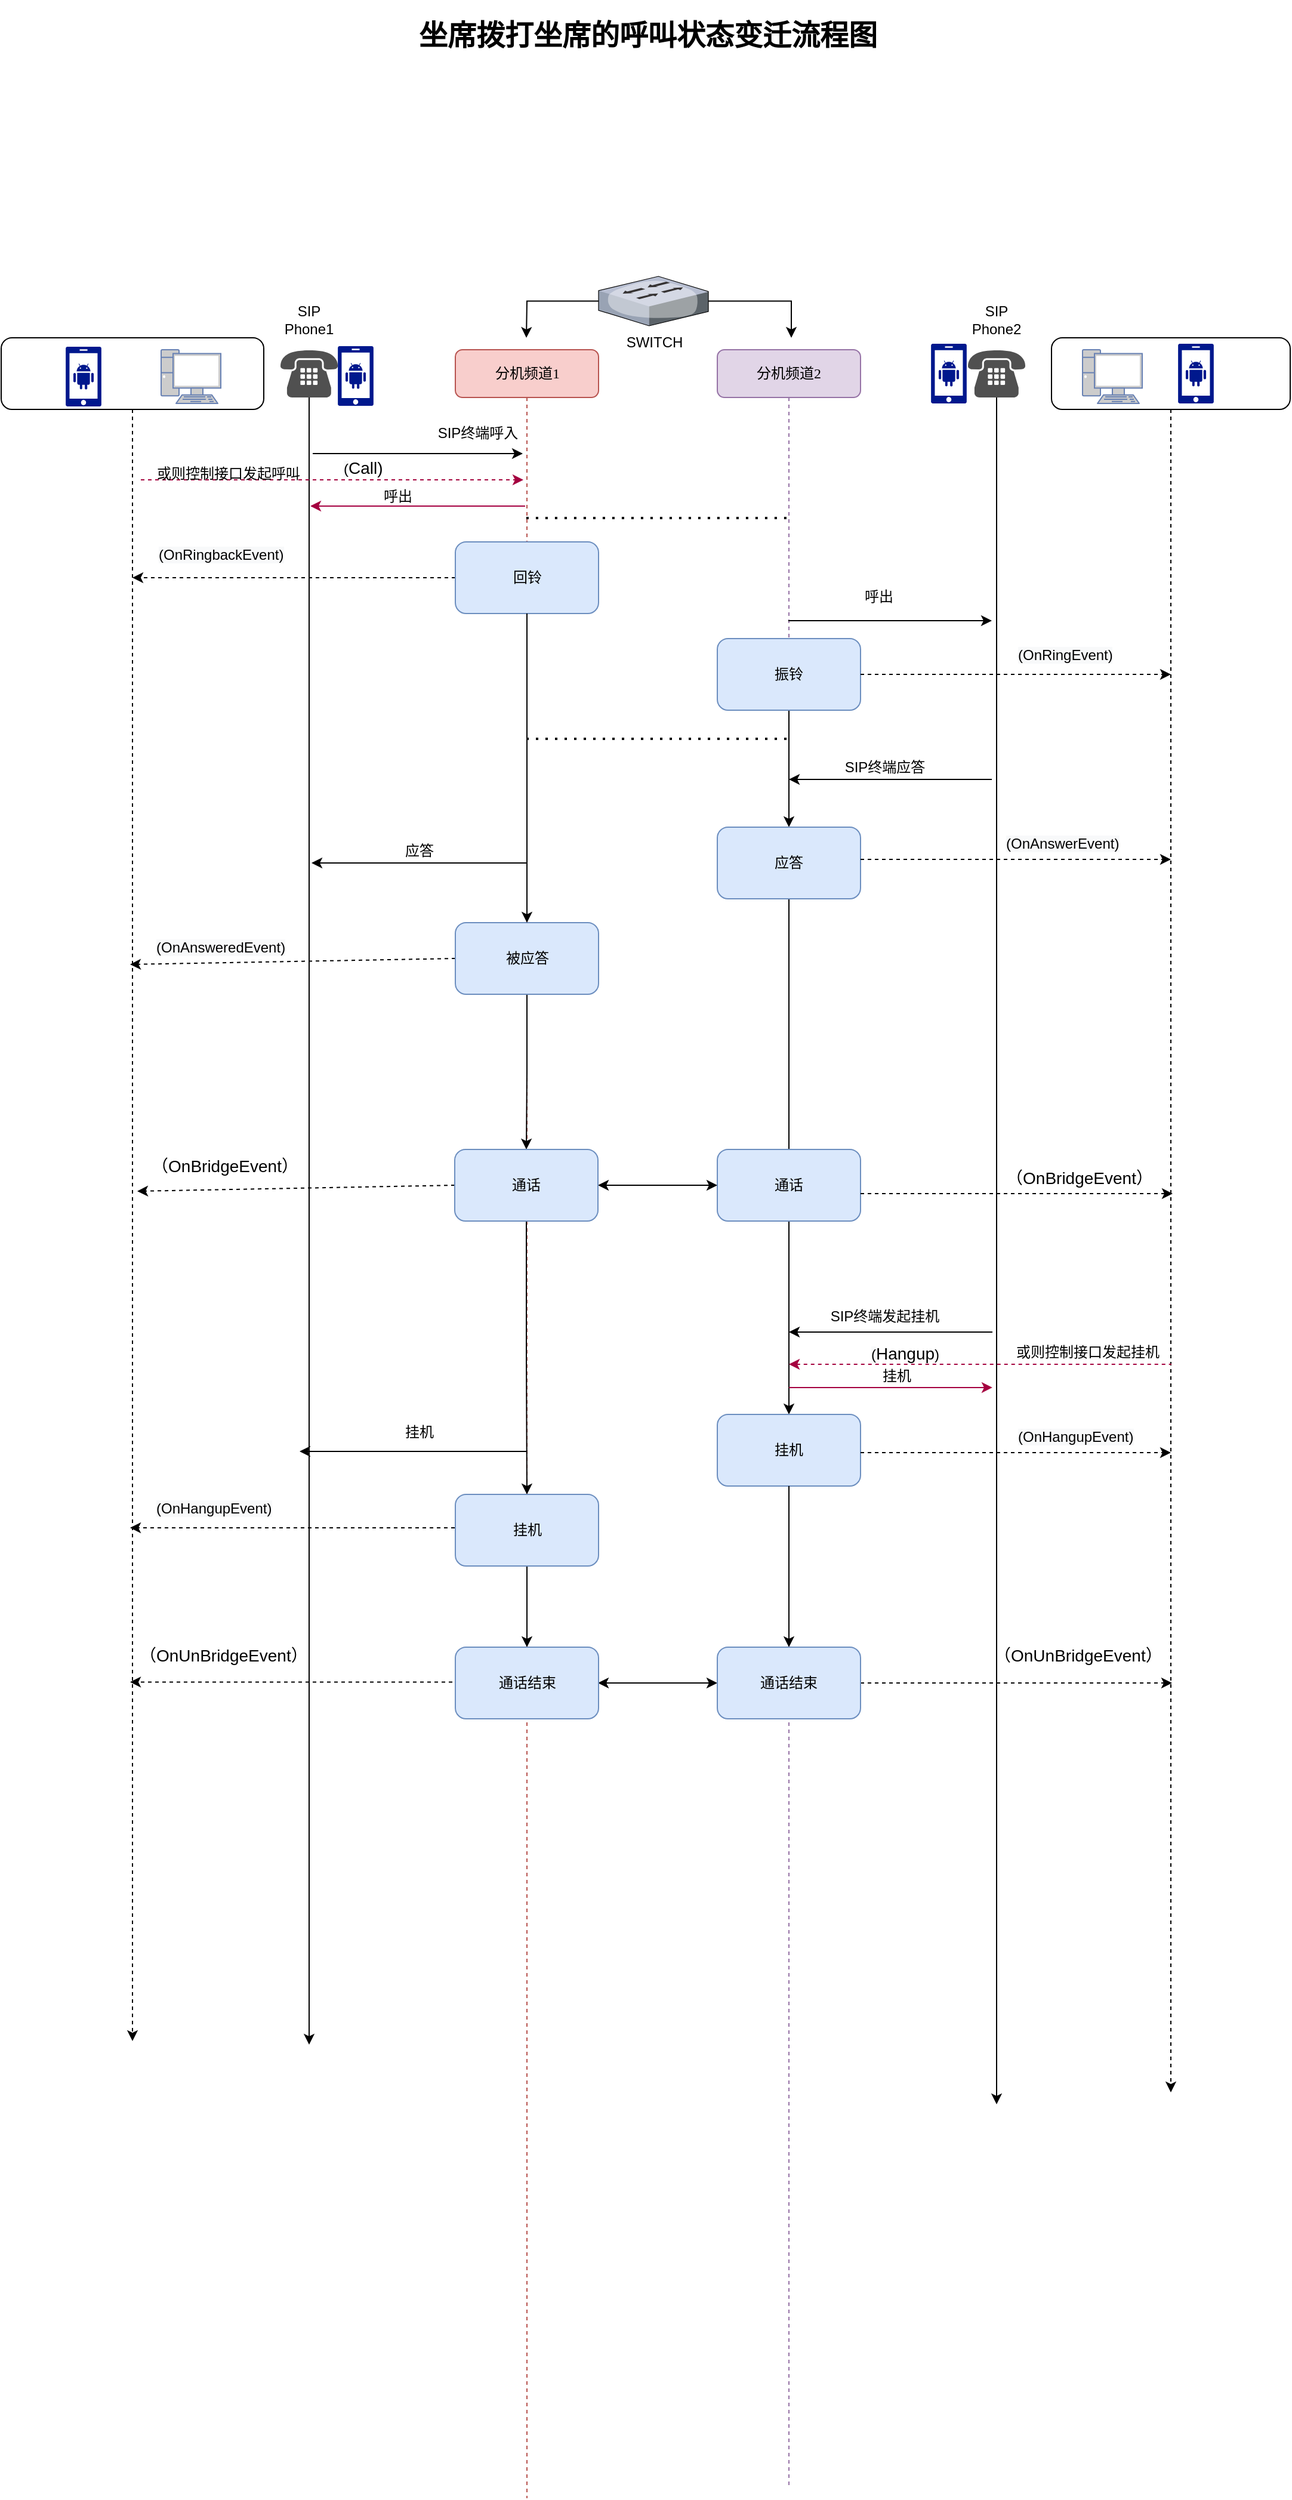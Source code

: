 <mxfile version="16.2.1" type="github">
  <diagram id="9-FvxQDjEBou1wWmNp5G" name="第 1 页">
    <mxGraphModel dx="3793" dy="1809" grid="1" gridSize="10" guides="1" tooltips="1" connect="1" arrows="1" fold="1" page="1" pageScale="1" pageWidth="827" pageHeight="1169" math="0" shadow="0">
      <root>
        <mxCell id="0" />
        <mxCell id="1" parent="0" />
        <mxCell id="OYy-x_k3-v6llGjaAuk5-139" value="分机频道2" style="shape=umlLifeline;perimeter=lifelinePerimeter;whiteSpace=wrap;html=1;container=1;collapsible=0;recursiveResize=0;outlineConnect=0;rounded=1;shadow=0;comic=0;labelBackgroundColor=none;strokeWidth=1;fontFamily=Verdana;fontSize=12;align=center;fillColor=#e1d5e7;strokeColor=#9673a6;" vertex="1" parent="1">
          <mxGeometry x="70" y="303" width="120" height="1790" as="geometry" />
        </mxCell>
        <mxCell id="OYy-x_k3-v6llGjaAuk5-140" style="edgeStyle=orthogonalEdgeStyle;rounded=0;orthogonalLoop=1;jettySize=auto;html=1;" edge="1" parent="OYy-x_k3-v6llGjaAuk5-139" source="OYy-x_k3-v6llGjaAuk5-141" target="OYy-x_k3-v6llGjaAuk5-143">
          <mxGeometry relative="1" as="geometry" />
        </mxCell>
        <mxCell id="OYy-x_k3-v6llGjaAuk5-141" value="&lt;p class=&quot;MsoNormal&quot;&gt;&lt;span style=&quot;font-size: 9.0pt&quot;&gt;振铃&lt;/span&gt;&lt;/p&gt;" style="rounded=1;whiteSpace=wrap;html=1;fillColor=#dae8fc;strokeColor=#6c8ebf;" vertex="1" parent="OYy-x_k3-v6llGjaAuk5-139">
          <mxGeometry y="242" width="120" height="60" as="geometry" />
        </mxCell>
        <mxCell id="OYy-x_k3-v6llGjaAuk5-142" style="edgeStyle=orthogonalEdgeStyle;rounded=0;orthogonalLoop=1;jettySize=auto;html=1;" edge="1" parent="OYy-x_k3-v6llGjaAuk5-139" source="OYy-x_k3-v6llGjaAuk5-143" target="OYy-x_k3-v6llGjaAuk5-144">
          <mxGeometry relative="1" as="geometry" />
        </mxCell>
        <mxCell id="OYy-x_k3-v6llGjaAuk5-143" value="&lt;p class=&quot;MsoNormal&quot;&gt;&lt;span style=&quot;font-size: 9.0pt&quot;&gt;应答&lt;/span&gt;&lt;/p&gt;" style="rounded=1;whiteSpace=wrap;html=1;fillColor=#dae8fc;strokeColor=#6c8ebf;" vertex="1" parent="OYy-x_k3-v6llGjaAuk5-139">
          <mxGeometry y="400" width="120" height="60" as="geometry" />
        </mxCell>
        <mxCell id="OYy-x_k3-v6llGjaAuk5-144" value="&lt;p class=&quot;MsoNormal&quot;&gt;&lt;span style=&quot;font-size: 9pt&quot;&gt;挂机&lt;/span&gt;&lt;/p&gt;" style="rounded=1;whiteSpace=wrap;html=1;fillColor=#dae8fc;strokeColor=#6c8ebf;" vertex="1" parent="OYy-x_k3-v6llGjaAuk5-139">
          <mxGeometry y="892" width="120" height="60" as="geometry" />
        </mxCell>
        <mxCell id="OYy-x_k3-v6llGjaAuk5-145" value="&lt;p class=&quot;MsoNormal&quot;&gt;通话&lt;/p&gt;" style="rounded=1;whiteSpace=wrap;html=1;fillColor=#dae8fc;strokeColor=#6c8ebf;" vertex="1" parent="OYy-x_k3-v6llGjaAuk5-139">
          <mxGeometry y="670" width="120" height="60" as="geometry" />
        </mxCell>
        <mxCell id="OYy-x_k3-v6llGjaAuk5-146" value="" style="endArrow=classic;html=1;rounded=0;" edge="1" parent="1">
          <mxGeometry width="50" height="50" relative="1" as="geometry">
            <mxPoint x="-269" y="390" as="sourcePoint" />
            <mxPoint x="-93" y="390" as="targetPoint" />
          </mxGeometry>
        </mxCell>
        <mxCell id="OYy-x_k3-v6llGjaAuk5-147" style="edgeStyle=orthogonalEdgeStyle;rounded=0;orthogonalLoop=1;jettySize=auto;html=1;" edge="1" parent="1" source="OYy-x_k3-v6llGjaAuk5-201">
          <mxGeometry relative="1" as="geometry">
            <mxPoint x="304" y="1773" as="targetPoint" />
          </mxGeometry>
        </mxCell>
        <mxCell id="OYy-x_k3-v6llGjaAuk5-148" value="" style="endArrow=classic;html=1;rounded=0;" edge="1" parent="1">
          <mxGeometry width="50" height="50" relative="1" as="geometry">
            <mxPoint x="129.447" y="530" as="sourcePoint" />
            <mxPoint x="300" y="530" as="targetPoint" />
          </mxGeometry>
        </mxCell>
        <mxCell id="OYy-x_k3-v6llGjaAuk5-149" value="呼出" style="text;html=1;align=center;verticalAlign=middle;resizable=0;points=[];autosize=1;strokeColor=none;fillColor=none;" vertex="1" parent="1">
          <mxGeometry x="185" y="500" width="40" height="20" as="geometry" />
        </mxCell>
        <mxCell id="OYy-x_k3-v6llGjaAuk5-150" value="" style="endArrow=none;dashed=1;html=1;dashPattern=1 3;strokeWidth=2;rounded=0;" edge="1" parent="1">
          <mxGeometry width="50" height="50" relative="1" as="geometry">
            <mxPoint x="-90.053" y="444" as="sourcePoint" />
            <mxPoint x="129.5" y="444" as="targetPoint" />
            <Array as="points">
              <mxPoint x="-80" y="444" />
            </Array>
          </mxGeometry>
        </mxCell>
        <mxCell id="OYy-x_k3-v6llGjaAuk5-151" style="edgeStyle=orthogonalEdgeStyle;rounded=0;orthogonalLoop=1;jettySize=auto;html=1;" edge="1" parent="1" source="OYy-x_k3-v6llGjaAuk5-204">
          <mxGeometry relative="1" as="geometry">
            <mxPoint x="-272" y="1723" as="targetPoint" />
          </mxGeometry>
        </mxCell>
        <mxCell id="OYy-x_k3-v6llGjaAuk5-152" value="SIP Phone1" style="text;html=1;strokeColor=none;fillColor=none;align=center;verticalAlign=middle;whiteSpace=wrap;rounded=0;" vertex="1" parent="1">
          <mxGeometry x="-302" y="263" width="60" height="30" as="geometry" />
        </mxCell>
        <mxCell id="OYy-x_k3-v6llGjaAuk5-153" value="SIP Phone2" style="text;html=1;strokeColor=none;fillColor=none;align=center;verticalAlign=middle;whiteSpace=wrap;rounded=0;" vertex="1" parent="1">
          <mxGeometry x="274" y="263" width="60" height="30" as="geometry" />
        </mxCell>
        <mxCell id="OYy-x_k3-v6llGjaAuk5-154" style="edgeStyle=orthogonalEdgeStyle;rounded=0;orthogonalLoop=1;jettySize=auto;html=1;dashed=1;" edge="1" parent="1" source="OYy-x_k3-v6llGjaAuk5-222">
          <mxGeometry relative="1" as="geometry">
            <mxPoint x="-420.0" y="494" as="targetPoint" />
          </mxGeometry>
        </mxCell>
        <mxCell id="OYy-x_k3-v6llGjaAuk5-155" value="&lt;span style=&quot;color: rgb(0, 0, 0); font-family: helvetica; font-size: 9pt; font-style: normal; font-weight: 400; letter-spacing: normal; text-align: center; text-indent: 0px; text-transform: none; word-spacing: 0px; background-color: rgb(248, 249, 250);&quot;&gt;(O&lt;/span&gt;&lt;span style=&quot;color: rgb(0, 0, 0); font-family: helvetica; font-size: 9pt; font-style: normal; font-weight: 400; letter-spacing: normal; text-align: center; text-indent: 0px; text-transform: none; word-spacing: 0px; background-color: rgb(248, 249, 250);&quot;&gt;nRingbackEvent)&lt;/span&gt;" style="text;whiteSpace=wrap;html=1;" vertex="1" parent="1">
          <mxGeometry x="-400" y="461" width="130" height="30" as="geometry" />
        </mxCell>
        <mxCell id="OYy-x_k3-v6llGjaAuk5-156" style="edgeStyle=orthogonalEdgeStyle;rounded=0;orthogonalLoop=1;jettySize=auto;html=1;dashed=1;" edge="1" parent="1" source="OYy-x_k3-v6llGjaAuk5-141">
          <mxGeometry relative="1" as="geometry">
            <mxPoint x="450" y="575" as="targetPoint" />
          </mxGeometry>
        </mxCell>
        <mxCell id="OYy-x_k3-v6llGjaAuk5-157" value="&lt;span style=&quot;color: rgb(0 , 0 , 0) ; font-family: &amp;#34;helvetica&amp;#34; ; font-size: 9pt ; font-style: normal ; font-weight: 400 ; letter-spacing: normal ; text-align: center ; text-indent: 0px ; text-transform: none ; word-spacing: 0px ; background-color: rgb(248 , 249 , 250)&quot;&gt;(O&lt;/span&gt;&lt;span style=&quot;color: rgb(0 , 0 , 0) ; font-family: &amp;#34;helvetica&amp;#34; ; font-size: 9pt ; font-style: normal ; font-weight: 400 ; letter-spacing: normal ; text-align: center ; text-indent: 0px ; text-transform: none ; word-spacing: 0px ; background-color: rgb(248 , 249 , 250)&quot;&gt;nRingEvent)&lt;/span&gt;" style="text;whiteSpace=wrap;html=1;" vertex="1" parent="1">
          <mxGeometry x="320" y="545" width="100" height="30" as="geometry" />
        </mxCell>
        <mxCell id="OYy-x_k3-v6llGjaAuk5-158" value="" style="endArrow=classic;html=1;rounded=0;" edge="1" parent="1" target="OYy-x_k3-v6llGjaAuk5-139">
          <mxGeometry width="50" height="50" relative="1" as="geometry">
            <mxPoint x="300" y="663" as="sourcePoint" />
            <mxPoint x="-10" y="583" as="targetPoint" />
          </mxGeometry>
        </mxCell>
        <mxCell id="OYy-x_k3-v6llGjaAuk5-159" value="SIP终端应答" style="text;html=1;align=center;verticalAlign=middle;resizable=0;points=[];autosize=1;strokeColor=none;fillColor=none;" vertex="1" parent="1">
          <mxGeometry x="170" y="643" width="80" height="20" as="geometry" />
        </mxCell>
        <mxCell id="OYy-x_k3-v6llGjaAuk5-160" value="" style="endArrow=classic;html=1;rounded=0;dashed=1;" edge="1" parent="1">
          <mxGeometry width="50" height="50" relative="1" as="geometry">
            <mxPoint x="190.0" y="730" as="sourcePoint" />
            <mxPoint x="450" y="730" as="targetPoint" />
          </mxGeometry>
        </mxCell>
        <mxCell id="OYy-x_k3-v6llGjaAuk5-161" value="&lt;span style=&quot;color: rgb(0, 0, 0); font-family: helvetica; font-size: 9pt; font-style: normal; font-weight: 400; letter-spacing: normal; text-align: center; text-indent: 0px; text-transform: none; word-spacing: 0px; background-color: rgb(248, 249, 250);&quot;&gt;(&lt;/span&gt;&lt;span style=&quot;color: rgb(0, 0, 0); font-family: helvetica; font-size: 9pt; font-style: normal; font-weight: 400; letter-spacing: normal; text-align: center; text-indent: 0px; text-transform: none; word-spacing: 0px; background-color: rgb(248, 249, 250);&quot;&gt;O&lt;/span&gt;&lt;span style=&quot;color: rgb(0, 0, 0); font-family: helvetica; font-size: 9pt; font-style: normal; font-weight: 400; letter-spacing: normal; text-align: center; text-indent: 0px; text-transform: none; word-spacing: 0px; background-color: rgb(248, 249, 250);&quot;&gt;nAnswerEvent&lt;/span&gt;&lt;span style=&quot;color: rgb(0, 0, 0); font-family: helvetica; font-size: 9pt; font-style: normal; font-weight: 400; letter-spacing: normal; text-align: center; text-indent: 0px; text-transform: none; word-spacing: 0px; background-color: rgb(248, 249, 250);&quot;&gt;)&lt;/span&gt;" style="text;whiteSpace=wrap;html=1;" vertex="1" parent="1">
          <mxGeometry x="310" y="703" width="120" height="30" as="geometry" />
        </mxCell>
        <mxCell id="OYy-x_k3-v6llGjaAuk5-162" value="" style="endArrow=classic;html=1;rounded=0;dashed=1;exitX=0;exitY=0.5;exitDx=0;exitDy=0;" edge="1" parent="1" source="OYy-x_k3-v6llGjaAuk5-224">
          <mxGeometry width="50" height="50" relative="1" as="geometry">
            <mxPoint x="-92" y="818" as="sourcePoint" />
            <mxPoint x="-422" y="818" as="targetPoint" />
          </mxGeometry>
        </mxCell>
        <mxCell id="OYy-x_k3-v6llGjaAuk5-163" value="&lt;span style=&quot;color: rgb(0 , 0 , 0) ; font-family: &amp;#34;helvetica&amp;#34; ; font-size: 9pt ; font-style: normal ; font-weight: 400 ; letter-spacing: normal ; text-align: center ; text-indent: 0px ; text-transform: none ; word-spacing: 0px ; background-color: rgb(248 , 249 , 250)&quot;&gt;(&lt;/span&gt;&lt;span style=&quot;color: rgb(0 , 0 , 0) ; font-family: &amp;#34;helvetica&amp;#34; ; font-size: 9pt ; font-style: normal ; font-weight: 400 ; letter-spacing: normal ; text-align: center ; text-indent: 0px ; text-transform: none ; word-spacing: 0px ; background-color: rgb(248 , 249 , 250)&quot;&gt;O&lt;/span&gt;&lt;span style=&quot;color: rgb(0 , 0 , 0) ; font-family: &amp;#34;helvetica&amp;#34; ; font-size: 9pt ; font-style: normal ; font-weight: 400 ; letter-spacing: normal ; text-align: center ; text-indent: 0px ; text-transform: none ; word-spacing: 0px ; background-color: rgb(248 , 249 , 250)&quot;&gt;nAnsweredEvent&lt;/span&gt;&lt;span style=&quot;color: rgb(0 , 0 , 0) ; font-family: &amp;#34;helvetica&amp;#34; ; font-size: 9pt ; font-style: normal ; font-weight: 400 ; letter-spacing: normal ; text-align: center ; text-indent: 0px ; text-transform: none ; word-spacing: 0px ; background-color: rgb(248 , 249 , 250)&quot;&gt;)&lt;/span&gt;" style="text;whiteSpace=wrap;html=1;" vertex="1" parent="1">
          <mxGeometry x="-402" y="790" width="170" height="30" as="geometry" />
        </mxCell>
        <mxCell id="OYy-x_k3-v6llGjaAuk5-164" value="" style="endArrow=none;dashed=1;html=1;dashPattern=1 3;strokeWidth=2;rounded=0;" edge="1" parent="1">
          <mxGeometry width="50" height="50" relative="1" as="geometry">
            <mxPoint x="-90.0" y="629" as="sourcePoint" />
            <mxPoint x="129.5" y="629" as="targetPoint" />
            <Array as="points">
              <mxPoint x="-80" y="629" />
            </Array>
          </mxGeometry>
        </mxCell>
        <mxCell id="OYy-x_k3-v6llGjaAuk5-165" value="&lt;h1&gt;坐席拨打坐席的呼叫状态变迁流程图&lt;/h1&gt;" style="text;html=1;strokeColor=none;fillColor=none;spacing=5;spacingTop=-20;whiteSpace=wrap;overflow=hidden;rounded=0;" vertex="1" parent="1">
          <mxGeometry x="-185" y="20" width="410" height="130" as="geometry" />
        </mxCell>
        <mxCell id="OYy-x_k3-v6llGjaAuk5-166" value="" style="group" vertex="1" connectable="0" parent="1">
          <mxGeometry x="-530" y="293" width="220" height="60" as="geometry" />
        </mxCell>
        <mxCell id="OYy-x_k3-v6llGjaAuk5-167" value="" style="rounded=1;whiteSpace=wrap;html=1;gradientColor=#ffffff;" vertex="1" parent="OYy-x_k3-v6llGjaAuk5-166">
          <mxGeometry width="220" height="60" as="geometry" />
        </mxCell>
        <mxCell id="OYy-x_k3-v6llGjaAuk5-168" value="" style="fontColor=#0066CC;verticalAlign=top;verticalLabelPosition=bottom;labelPosition=center;align=center;html=1;outlineConnect=0;fillColor=#CCCCCC;strokeColor=#6881B3;gradientColor=none;gradientDirection=north;strokeWidth=2;shape=mxgraph.networks.pc;" vertex="1" parent="OYy-x_k3-v6llGjaAuk5-166">
          <mxGeometry x="134" y="10" width="50" height="45" as="geometry" />
        </mxCell>
        <mxCell id="OYy-x_k3-v6llGjaAuk5-169" value="" style="sketch=0;aspect=fixed;pointerEvents=1;shadow=0;dashed=0;html=1;strokeColor=none;labelPosition=center;verticalLabelPosition=bottom;verticalAlign=top;align=center;fillColor=#00188D;shape=mxgraph.mscae.enterprise.android_phone" vertex="1" parent="OYy-x_k3-v6llGjaAuk5-166">
          <mxGeometry x="54" y="7.5" width="30" height="50" as="geometry" />
        </mxCell>
        <mxCell id="OYy-x_k3-v6llGjaAuk5-170" value="" style="group" vertex="1" connectable="0" parent="1">
          <mxGeometry x="350" y="293" width="200" height="60" as="geometry" />
        </mxCell>
        <mxCell id="OYy-x_k3-v6llGjaAuk5-171" value="" style="rounded=1;whiteSpace=wrap;html=1;gradientColor=#ffffff;" vertex="1" parent="OYy-x_k3-v6llGjaAuk5-170">
          <mxGeometry width="200" height="60" as="geometry" />
        </mxCell>
        <mxCell id="OYy-x_k3-v6llGjaAuk5-172" value="" style="fontColor=#0066CC;verticalAlign=top;verticalLabelPosition=bottom;labelPosition=center;align=center;html=1;outlineConnect=0;fillColor=#CCCCCC;strokeColor=#6881B3;gradientColor=none;gradientDirection=north;strokeWidth=2;shape=mxgraph.networks.pc;" vertex="1" parent="OYy-x_k3-v6llGjaAuk5-170">
          <mxGeometry x="26" y="10" width="50" height="45" as="geometry" />
        </mxCell>
        <mxCell id="OYy-x_k3-v6llGjaAuk5-173" value="" style="sketch=0;aspect=fixed;pointerEvents=1;shadow=0;dashed=0;html=1;strokeColor=none;labelPosition=center;verticalLabelPosition=bottom;verticalAlign=top;align=center;fillColor=#00188D;shape=mxgraph.mscae.enterprise.android_phone" vertex="1" parent="OYy-x_k3-v6llGjaAuk5-170">
          <mxGeometry x="106" y="5" width="30" height="50" as="geometry" />
        </mxCell>
        <mxCell id="OYy-x_k3-v6llGjaAuk5-174" style="edgeStyle=orthogonalEdgeStyle;rounded=0;orthogonalLoop=1;jettySize=auto;html=1;dashed=1;" edge="1" parent="1" source="OYy-x_k3-v6llGjaAuk5-167">
          <mxGeometry relative="1" as="geometry">
            <mxPoint x="-420.0" y="1720" as="targetPoint" />
          </mxGeometry>
        </mxCell>
        <mxCell id="OYy-x_k3-v6llGjaAuk5-175" style="edgeStyle=orthogonalEdgeStyle;rounded=0;orthogonalLoop=1;jettySize=auto;html=1;dashed=1;" edge="1" parent="1" source="OYy-x_k3-v6llGjaAuk5-171">
          <mxGeometry relative="1" as="geometry">
            <mxPoint x="450" y="1763" as="targetPoint" />
            <Array as="points">
              <mxPoint x="450" y="1363" />
            </Array>
          </mxGeometry>
        </mxCell>
        <mxCell id="OYy-x_k3-v6llGjaAuk5-176" value="" style="endArrow=classic;html=1;rounded=0;" edge="1" parent="1">
          <mxGeometry width="50" height="50" relative="1" as="geometry">
            <mxPoint x="300.5" y="1126" as="sourcePoint" />
            <mxPoint x="130.0" y="1126" as="targetPoint" />
          </mxGeometry>
        </mxCell>
        <mxCell id="OYy-x_k3-v6llGjaAuk5-177" value="SIP终端发起挂机" style="text;html=1;align=center;verticalAlign=middle;resizable=0;points=[];autosize=1;strokeColor=none;fillColor=none;" vertex="1" parent="1">
          <mxGeometry x="155" y="1103" width="110" height="20" as="geometry" />
        </mxCell>
        <mxCell id="OYy-x_k3-v6llGjaAuk5-178" value="" style="endArrow=classic;html=1;rounded=0;dashed=1;" edge="1" parent="1">
          <mxGeometry width="50" height="50" relative="1" as="geometry">
            <mxPoint x="190.0" y="1227" as="sourcePoint" />
            <mxPoint x="450" y="1227" as="targetPoint" />
          </mxGeometry>
        </mxCell>
        <mxCell id="OYy-x_k3-v6llGjaAuk5-179" value="&lt;span style=&quot;color: rgb(0, 0, 0); font-family: helvetica; font-size: 9pt; font-style: normal; font-weight: 400; letter-spacing: normal; text-align: center; text-indent: 0px; text-transform: none; word-spacing: 0px; background-color: rgb(248, 249, 250);&quot;&gt;(&lt;/span&gt;&lt;span style=&quot;color: rgb(0, 0, 0); font-family: helvetica; font-size: 9pt; font-style: normal; font-weight: 400; letter-spacing: normal; text-align: center; text-indent: 0px; text-transform: none; word-spacing: 0px; background-color: rgb(248, 249, 250);&quot;&gt;O&lt;/span&gt;&lt;span style=&quot;color: rgb(0, 0, 0); font-family: helvetica; font-size: 9pt; font-style: normal; font-weight: 400; letter-spacing: normal; text-align: center; text-indent: 0px; text-transform: none; word-spacing: 0px; background-color: rgb(248, 249, 250);&quot;&gt;nHangupEvent&lt;/span&gt;&lt;span style=&quot;color: rgb(0, 0, 0); font-family: helvetica; font-size: 9pt; font-style: normal; font-weight: 400; letter-spacing: normal; text-align: center; text-indent: 0px; text-transform: none; word-spacing: 0px; background-color: rgb(248, 249, 250);&quot;&gt;)&lt;/span&gt;" style="text;whiteSpace=wrap;html=1;" vertex="1" parent="1">
          <mxGeometry x="319.5" y="1200" width="120" height="30" as="geometry" />
        </mxCell>
        <mxCell id="OYy-x_k3-v6llGjaAuk5-180" value="" style="endArrow=classic;html=1;rounded=0;dashed=1;" edge="1" parent="1">
          <mxGeometry width="50" height="50" relative="1" as="geometry">
            <mxPoint x="-150.0" y="1290" as="sourcePoint" />
            <mxPoint x="-422" y="1290" as="targetPoint" />
          </mxGeometry>
        </mxCell>
        <mxCell id="OYy-x_k3-v6llGjaAuk5-181" value="&lt;span style=&quot;color: rgb(0, 0, 0); font-family: helvetica; font-size: 9pt; font-style: normal; font-weight: 400; letter-spacing: normal; text-align: center; text-indent: 0px; text-transform: none; word-spacing: 0px; background-color: rgb(248, 249, 250);&quot;&gt;(&lt;/span&gt;&lt;span style=&quot;color: rgb(0, 0, 0); font-family: helvetica; font-size: 9pt; font-style: normal; font-weight: 400; letter-spacing: normal; text-align: center; text-indent: 0px; text-transform: none; word-spacing: 0px; background-color: rgb(248, 249, 250);&quot;&gt;O&lt;/span&gt;&lt;span style=&quot;color: rgb(0, 0, 0); font-family: helvetica; font-size: 9pt; font-style: normal; font-weight: 400; letter-spacing: normal; text-align: center; text-indent: 0px; text-transform: none; word-spacing: 0px; background-color: rgb(248, 249, 250);&quot;&gt;nHangupEvent&lt;/span&gt;&lt;span style=&quot;color: rgb(0, 0, 0); font-family: helvetica; font-size: 9pt; font-style: normal; font-weight: 400; letter-spacing: normal; text-align: center; text-indent: 0px; text-transform: none; word-spacing: 0px; background-color: rgb(248, 249, 250);&quot;&gt;)&lt;/span&gt;" style="text;whiteSpace=wrap;html=1;" vertex="1" parent="1">
          <mxGeometry x="-402" y="1260" width="120" height="30" as="geometry" />
        </mxCell>
        <mxCell id="OYy-x_k3-v6llGjaAuk5-182" value="" style="endArrow=classic;html=1;rounded=0;dashed=1;" edge="1" parent="1">
          <mxGeometry width="50" height="50" relative="1" as="geometry">
            <mxPoint x="190.0" y="1010" as="sourcePoint" />
            <mxPoint x="451.5" y="1010" as="targetPoint" />
          </mxGeometry>
        </mxCell>
        <mxCell id="OYy-x_k3-v6llGjaAuk5-183" value="" style="endArrow=classic;html=1;rounded=0;dashed=1;exitX=0;exitY=0.5;exitDx=0;exitDy=0;" edge="1" parent="1" source="OYy-x_k3-v6llGjaAuk5-227">
          <mxGeometry width="50" height="50" relative="1" as="geometry">
            <mxPoint x="-86" y="1008" as="sourcePoint" />
            <mxPoint x="-416" y="1008" as="targetPoint" />
          </mxGeometry>
        </mxCell>
        <mxCell id="OYy-x_k3-v6llGjaAuk5-184" value="&lt;p class=&quot;MsoNormal&quot;&gt;&lt;span style=&quot;font-size: 10.5pt&quot;&gt;（On&lt;/span&gt;&lt;span style=&quot;font-size: 10.5pt&quot;&gt;BridgeEvent）&lt;/span&gt;&lt;/p&gt;" style="text;whiteSpace=wrap;html=1;" vertex="1" parent="1">
          <mxGeometry x="310" y="970" width="120" height="50" as="geometry" />
        </mxCell>
        <mxCell id="OYy-x_k3-v6llGjaAuk5-185" value="&lt;p class=&quot;MsoNormal&quot;&gt;&lt;span style=&quot;font-size: 10.5pt&quot;&gt;（On&lt;/span&gt;&lt;span style=&quot;font-size: 10.5pt&quot;&gt;BridgeEvent）&lt;/span&gt;&lt;/p&gt;" style="text;whiteSpace=wrap;html=1;" vertex="1" parent="1">
          <mxGeometry x="-406" y="960" width="120" height="50" as="geometry" />
        </mxCell>
        <mxCell id="OYy-x_k3-v6llGjaAuk5-186" style="edgeStyle=orthogonalEdgeStyle;rounded=0;orthogonalLoop=1;jettySize=auto;html=1;" edge="1" parent="1" source="OYy-x_k3-v6llGjaAuk5-188">
          <mxGeometry relative="1" as="geometry">
            <mxPoint x="-90.0" y="293.0" as="targetPoint" />
          </mxGeometry>
        </mxCell>
        <mxCell id="OYy-x_k3-v6llGjaAuk5-187" style="edgeStyle=orthogonalEdgeStyle;rounded=0;orthogonalLoop=1;jettySize=auto;html=1;" edge="1" parent="1">
          <mxGeometry relative="1" as="geometry">
            <mxPoint x="132" y="293.0" as="targetPoint" />
            <mxPoint x="54.5" y="262.3" as="sourcePoint" />
            <Array as="points">
              <mxPoint x="132" y="262" />
            </Array>
          </mxGeometry>
        </mxCell>
        <mxCell id="OYy-x_k3-v6llGjaAuk5-188" value="SWITCH" style="verticalLabelPosition=bottom;sketch=0;aspect=fixed;html=1;verticalAlign=top;strokeColor=none;align=center;outlineConnect=0;shape=mxgraph.citrix.switch;gradientColor=#ffffff;" vertex="1" parent="1">
          <mxGeometry x="-29.5" y="241.5" width="92" height="41.5" as="geometry" />
        </mxCell>
        <mxCell id="OYy-x_k3-v6llGjaAuk5-189" style="edgeStyle=orthogonalEdgeStyle;rounded=0;orthogonalLoop=1;jettySize=auto;html=1;entryX=0;entryY=0.5;entryDx=0;entryDy=0;startArrow=classic;startFill=1;" edge="1" parent="1" source="OYy-x_k3-v6llGjaAuk5-227" target="OYy-x_k3-v6llGjaAuk5-145">
          <mxGeometry relative="1" as="geometry" />
        </mxCell>
        <mxCell id="OYy-x_k3-v6llGjaAuk5-190" value="" style="endArrow=classic;html=1;rounded=0;" edge="1" parent="1">
          <mxGeometry width="50" height="50" relative="1" as="geometry">
            <mxPoint x="-90.0" y="733" as="sourcePoint" />
            <mxPoint x="-270.0" y="733" as="targetPoint" />
          </mxGeometry>
        </mxCell>
        <mxCell id="OYy-x_k3-v6llGjaAuk5-191" value="应答" style="text;html=1;align=center;verticalAlign=middle;resizable=0;points=[];autosize=1;strokeColor=none;fillColor=none;" vertex="1" parent="1">
          <mxGeometry x="-200" y="713" width="40" height="20" as="geometry" />
        </mxCell>
        <mxCell id="OYy-x_k3-v6llGjaAuk5-192" value="" style="endArrow=classic;html=1;rounded=0;" edge="1" parent="1">
          <mxGeometry width="50" height="50" relative="1" as="geometry">
            <mxPoint x="-90.0" y="1226" as="sourcePoint" />
            <mxPoint x="-280.0" y="1226" as="targetPoint" />
          </mxGeometry>
        </mxCell>
        <mxCell id="OYy-x_k3-v6llGjaAuk5-193" value="挂机" style="text;html=1;align=center;verticalAlign=middle;resizable=0;points=[];autosize=1;strokeColor=none;fillColor=none;" vertex="1" parent="1">
          <mxGeometry x="-200" y="1200" width="40" height="20" as="geometry" />
        </mxCell>
        <mxCell id="OYy-x_k3-v6llGjaAuk5-194" value="" style="endArrow=classic;html=1;rounded=0;dashed=1;" edge="1" parent="1">
          <mxGeometry width="50" height="50" relative="1" as="geometry">
            <mxPoint x="-92" y="1419.23" as="sourcePoint" />
            <mxPoint x="-422" y="1419.23" as="targetPoint" />
          </mxGeometry>
        </mxCell>
        <mxCell id="OYy-x_k3-v6llGjaAuk5-195" value="&lt;p class=&quot;MsoNormal&quot;&gt;&lt;span style=&quot;font-size: 10.5pt&quot;&gt;（&lt;/span&gt;&lt;span style=&quot;font-size: 10.5pt&quot;&gt;OnUnBridge&lt;/span&gt;&lt;span style=&quot;font-size: 10.5pt&quot;&gt;Event&lt;/span&gt;&lt;span style=&quot;font-size: 10.5pt&quot;&gt;）&lt;/span&gt;&lt;/p&gt;" style="text;whiteSpace=wrap;html=1;" vertex="1" parent="1">
          <mxGeometry x="-416" y="1370" width="120" height="40" as="geometry" />
        </mxCell>
        <mxCell id="OYy-x_k3-v6llGjaAuk5-196" value="" style="endArrow=classic;html=1;rounded=0;dashed=1;startArrow=none;" edge="1" parent="1" source="OYy-x_k3-v6llGjaAuk5-219">
          <mxGeometry width="50" height="50" relative="1" as="geometry">
            <mxPoint x="130" y="1413" as="sourcePoint" />
            <mxPoint x="451" y="1420" as="targetPoint" />
          </mxGeometry>
        </mxCell>
        <mxCell id="OYy-x_k3-v6llGjaAuk5-197" value="&lt;p class=&quot;MsoNormal&quot;&gt;&lt;span style=&quot;font-size: 10.5pt&quot;&gt;（&lt;/span&gt;&lt;span style=&quot;font-size: 10.5pt&quot;&gt;OnUnBridge&lt;/span&gt;&lt;span style=&quot;font-size: 10.5pt&quot;&gt;Event&lt;/span&gt;&lt;span style=&quot;font-size: 10.5pt&quot;&gt;）&lt;/span&gt;&lt;/p&gt;" style="text;whiteSpace=wrap;html=1;" vertex="1" parent="1">
          <mxGeometry x="300" y="1370" width="120" height="40" as="geometry" />
        </mxCell>
        <mxCell id="OYy-x_k3-v6llGjaAuk5-198" value="" style="endArrow=none;html=1;rounded=0;dashed=1;endFill=0;startArrow=classic;startFill=1;fillColor=#d80073;strokeColor=#A50040;" edge="1" parent="1">
          <mxGeometry width="50" height="50" relative="1" as="geometry">
            <mxPoint x="130.0" y="1153" as="sourcePoint" />
            <mxPoint x="450.5" y="1153" as="targetPoint" />
          </mxGeometry>
        </mxCell>
        <mxCell id="OYy-x_k3-v6llGjaAuk5-199" value="或则控制接口发起挂机" style="text;html=1;align=center;verticalAlign=middle;resizable=0;points=[];autosize=1;strokeColor=none;fillColor=none;" vertex="1" parent="1">
          <mxGeometry x="310" y="1133" width="140" height="20" as="geometry" />
        </mxCell>
        <mxCell id="OYy-x_k3-v6llGjaAuk5-200" value="" style="group" vertex="1" connectable="0" parent="1">
          <mxGeometry x="249" y="298" width="79" height="50" as="geometry" />
        </mxCell>
        <mxCell id="OYy-x_k3-v6llGjaAuk5-201" value="" style="sketch=0;pointerEvents=1;shadow=0;dashed=0;html=1;strokeColor=none;fillColor=#505050;labelPosition=center;verticalLabelPosition=bottom;verticalAlign=top;outlineConnect=0;align=center;shape=mxgraph.office.devices.phone_traditional;" vertex="1" parent="OYy-x_k3-v6llGjaAuk5-200">
          <mxGeometry x="31" y="5" width="48" height="40" as="geometry" />
        </mxCell>
        <mxCell id="OYy-x_k3-v6llGjaAuk5-202" value="" style="sketch=0;aspect=fixed;pointerEvents=1;shadow=0;dashed=0;html=1;strokeColor=none;labelPosition=center;verticalLabelPosition=bottom;verticalAlign=top;align=center;fillColor=#00188D;shape=mxgraph.mscae.enterprise.android_phone" vertex="1" parent="OYy-x_k3-v6llGjaAuk5-200">
          <mxGeometry width="30" height="50" as="geometry" />
        </mxCell>
        <mxCell id="OYy-x_k3-v6llGjaAuk5-203" value="" style="group" vertex="1" connectable="0" parent="1">
          <mxGeometry x="-296" y="300" width="78" height="50" as="geometry" />
        </mxCell>
        <mxCell id="OYy-x_k3-v6llGjaAuk5-204" value="" style="sketch=0;pointerEvents=1;shadow=0;dashed=0;html=1;strokeColor=none;fillColor=#505050;labelPosition=center;verticalLabelPosition=bottom;verticalAlign=top;outlineConnect=0;align=center;shape=mxgraph.office.devices.phone_traditional;" vertex="1" parent="OYy-x_k3-v6llGjaAuk5-203">
          <mxGeometry y="3" width="48" height="40" as="geometry" />
        </mxCell>
        <mxCell id="OYy-x_k3-v6llGjaAuk5-205" value="" style="sketch=0;aspect=fixed;pointerEvents=1;shadow=0;dashed=0;html=1;strokeColor=none;labelPosition=center;verticalLabelPosition=bottom;verticalAlign=top;align=center;fillColor=#00188D;shape=mxgraph.mscae.enterprise.android_phone" vertex="1" parent="OYy-x_k3-v6llGjaAuk5-203">
          <mxGeometry x="48" width="30" height="50" as="geometry" />
        </mxCell>
        <mxCell id="OYy-x_k3-v6llGjaAuk5-206" value="" style="endArrow=classic;html=1;rounded=0;dashed=1;fillColor=#d80073;strokeColor=#A50040;" edge="1" parent="1">
          <mxGeometry width="50" height="50" relative="1" as="geometry">
            <mxPoint x="-413" y="412" as="sourcePoint" />
            <mxPoint x="-92.5" y="412" as="targetPoint" />
          </mxGeometry>
        </mxCell>
        <mxCell id="OYy-x_k3-v6llGjaAuk5-207" value="或则控制接口发起呼叫" style="text;html=1;align=center;verticalAlign=middle;resizable=0;points=[];autosize=1;strokeColor=none;fillColor=none;" vertex="1" parent="1">
          <mxGeometry x="-410" y="397" width="140" height="20" as="geometry" />
        </mxCell>
        <mxCell id="OYy-x_k3-v6llGjaAuk5-208" value="呼出" style="text;html=1;align=center;verticalAlign=middle;resizable=0;points=[];autosize=1;strokeColor=none;fillColor=none;" vertex="1" parent="1">
          <mxGeometry x="-218" y="416" width="40" height="20" as="geometry" />
        </mxCell>
        <mxCell id="OYy-x_k3-v6llGjaAuk5-209" value="" style="endArrow=classic;html=1;rounded=0;fillColor=#d80073;strokeColor=#A50040;" edge="1" parent="1">
          <mxGeometry width="50" height="50" relative="1" as="geometry">
            <mxPoint x="-91" y="434" as="sourcePoint" />
            <mxPoint x="-271" y="434" as="targetPoint" />
          </mxGeometry>
        </mxCell>
        <mxCell id="OYy-x_k3-v6llGjaAuk5-210" value="" style="endArrow=none;html=1;rounded=0;endFill=0;startArrow=classic;startFill=1;fillColor=#d80073;strokeColor=#A50040;" edge="1" parent="1">
          <mxGeometry width="50" height="50" relative="1" as="geometry">
            <mxPoint x="300.5" y="1172.47" as="sourcePoint" />
            <mxPoint x="130.0" y="1172.47" as="targetPoint" />
          </mxGeometry>
        </mxCell>
        <mxCell id="OYy-x_k3-v6llGjaAuk5-211" value="挂机" style="text;html=1;align=center;verticalAlign=middle;resizable=0;points=[];autosize=1;strokeColor=none;fillColor=none;" vertex="1" parent="1">
          <mxGeometry x="200" y="1153" width="40" height="20" as="geometry" />
        </mxCell>
        <mxCell id="OYy-x_k3-v6llGjaAuk5-212" value="" style="group" vertex="1" connectable="0" parent="1">
          <mxGeometry x="-30" y="1390" width="100" height="58" as="geometry" />
        </mxCell>
        <mxCell id="OYy-x_k3-v6llGjaAuk5-213" style="edgeStyle=orthogonalEdgeStyle;rounded=0;orthogonalLoop=1;jettySize=auto;html=1;entryX=0;entryY=0.5;entryDx=0;entryDy=0;startArrow=classic;startFill=1;" edge="1" parent="OYy-x_k3-v6llGjaAuk5-212">
          <mxGeometry relative="1" as="geometry">
            <mxPoint y="30" as="sourcePoint" />
            <mxPoint x="100" y="30" as="targetPoint" />
          </mxGeometry>
        </mxCell>
        <mxCell id="OYy-x_k3-v6llGjaAuk5-214" value="" style="shape=image;html=1;verticalAlign=top;verticalLabelPosition=bottom;labelBackgroundColor=#ffffff;imageAspect=0;aspect=fixed;image=https://cdn3.iconfinder.com/data/icons/flat-actions-icons-9/792/Close_Icon_Dark-128.png;gradientColor=#ffffff;" vertex="1" parent="OYy-x_k3-v6llGjaAuk5-212">
          <mxGeometry x="20" width="58" height="58" as="geometry" />
        </mxCell>
        <mxCell id="OYy-x_k3-v6llGjaAuk5-215" style="edgeStyle=orthogonalEdgeStyle;rounded=0;orthogonalLoop=1;jettySize=auto;html=1;startArrow=none;startFill=0;" edge="1" parent="1" source="OYy-x_k3-v6llGjaAuk5-144" target="OYy-x_k3-v6llGjaAuk5-219">
          <mxGeometry relative="1" as="geometry" />
        </mxCell>
        <mxCell id="OYy-x_k3-v6llGjaAuk5-216" value="" style="endArrow=none;html=1;rounded=0;dashed=1;" edge="1" parent="1" target="OYy-x_k3-v6llGjaAuk5-219">
          <mxGeometry width="50" height="50" relative="1" as="geometry">
            <mxPoint x="130.0" y="1413" as="sourcePoint" />
            <mxPoint x="450.5" y="1413" as="targetPoint" />
          </mxGeometry>
        </mxCell>
        <mxCell id="OYy-x_k3-v6llGjaAuk5-217" value="&lt;span style=&quot;color: rgb(0 , 0 , 0) ; font-family: &amp;#34;helvetica&amp;#34; ; font-size: 9pt ; font-style: normal ; font-weight: 400 ; letter-spacing: normal ; text-align: center ; text-indent: 0px ; text-transform: none ; word-spacing: 0px ; background-color: rgb(248 , 249 , 250)&quot;&gt;(&lt;/span&gt;&lt;span style=&quot;font-size: 10.5pt&quot;&gt;Call)&lt;/span&gt;" style="text;whiteSpace=wrap;html=1;" vertex="1" parent="1">
          <mxGeometry x="-245" y="387" width="130" height="30" as="geometry" />
        </mxCell>
        <mxCell id="OYy-x_k3-v6llGjaAuk5-218" value="&lt;span style=&quot;color: rgb(0 , 0 , 0) ; font-family: &amp;#34;helvetica&amp;#34; ; font-size: 9pt ; font-style: normal ; font-weight: 400 ; letter-spacing: normal ; text-align: center ; text-indent: 0px ; text-transform: none ; word-spacing: 0px ; background-color: rgb(248 , 249 , 250)&quot;&gt;(&lt;/span&gt;&lt;span style=&quot;font-size: 10.5pt&quot;&gt;Hangup&lt;/span&gt;&lt;span style=&quot;font-family: &amp;#34;helvetica&amp;#34; ; font-size: 9pt ; text-align: center&quot;&gt;)&lt;/span&gt;" style="text;whiteSpace=wrap;html=1;" vertex="1" parent="1">
          <mxGeometry x="197" y="1129" width="120" height="30" as="geometry" />
        </mxCell>
        <mxCell id="OYy-x_k3-v6llGjaAuk5-219" value="&lt;p class=&quot;MsoNormal&quot;&gt;通话结束&lt;/p&gt;" style="rounded=1;whiteSpace=wrap;html=1;fillColor=#dae8fc;strokeColor=#6c8ebf;" vertex="1" parent="1">
          <mxGeometry x="70" y="1390" width="120" height="60" as="geometry" />
        </mxCell>
        <mxCell id="OYy-x_k3-v6llGjaAuk5-220" value="分机频道1" style="shape=umlLifeline;perimeter=lifelinePerimeter;whiteSpace=wrap;html=1;container=1;collapsible=0;recursiveResize=0;outlineConnect=0;rounded=1;shadow=0;comic=0;labelBackgroundColor=none;strokeWidth=1;fontFamily=Verdana;fontSize=12;align=center;fillColor=#f8cecc;strokeColor=#b85450;" vertex="1" parent="1">
          <mxGeometry x="-149.5" y="303" width="120" height="1800" as="geometry" />
        </mxCell>
        <mxCell id="OYy-x_k3-v6llGjaAuk5-221" value="SIP终端呼入" style="text;html=1;align=center;verticalAlign=middle;resizable=0;points=[];autosize=1;strokeColor=none;fillColor=none;" vertex="1" parent="OYy-x_k3-v6llGjaAuk5-220">
          <mxGeometry x="-21.5" y="60" width="80" height="20" as="geometry" />
        </mxCell>
        <mxCell id="OYy-x_k3-v6llGjaAuk5-222" value="&lt;p class=&quot;MsoNormal&quot;&gt;&lt;span style=&quot;font-size: 9.0pt&quot;&gt;回铃&lt;/span&gt;&lt;/p&gt;" style="rounded=1;whiteSpace=wrap;html=1;fillColor=#dae8fc;strokeColor=#6c8ebf;verticalAlign=middle;" vertex="1" parent="OYy-x_k3-v6llGjaAuk5-220">
          <mxGeometry y="161" width="120" height="60" as="geometry" />
        </mxCell>
        <mxCell id="OYy-x_k3-v6llGjaAuk5-223" style="edgeStyle=orthogonalEdgeStyle;rounded=0;orthogonalLoop=1;jettySize=auto;html=1;startArrow=none;startFill=0;" edge="1" parent="OYy-x_k3-v6llGjaAuk5-220" source="OYy-x_k3-v6llGjaAuk5-224" target="OYy-x_k3-v6llGjaAuk5-227">
          <mxGeometry relative="1" as="geometry" />
        </mxCell>
        <mxCell id="OYy-x_k3-v6llGjaAuk5-224" value="&lt;span&gt;被应答&lt;/span&gt;" style="rounded=1;whiteSpace=wrap;html=1;fillColor=#dae8fc;strokeColor=#6c8ebf;" vertex="1" parent="OYy-x_k3-v6llGjaAuk5-220">
          <mxGeometry y="480" width="120" height="60" as="geometry" />
        </mxCell>
        <mxCell id="OYy-x_k3-v6llGjaAuk5-225" style="edgeStyle=none;rounded=0;orthogonalLoop=1;jettySize=auto;html=1;" edge="1" parent="OYy-x_k3-v6llGjaAuk5-220" source="OYy-x_k3-v6llGjaAuk5-222" target="OYy-x_k3-v6llGjaAuk5-224">
          <mxGeometry relative="1" as="geometry" />
        </mxCell>
        <mxCell id="OYy-x_k3-v6llGjaAuk5-226" style="edgeStyle=orthogonalEdgeStyle;rounded=0;orthogonalLoop=1;jettySize=auto;html=1;startArrow=none;startFill=0;" edge="1" parent="OYy-x_k3-v6llGjaAuk5-220" source="OYy-x_k3-v6llGjaAuk5-227" target="OYy-x_k3-v6llGjaAuk5-229">
          <mxGeometry relative="1" as="geometry" />
        </mxCell>
        <mxCell id="OYy-x_k3-v6llGjaAuk5-227" value="通话" style="rounded=1;whiteSpace=wrap;html=1;fillColor=#dae8fc;strokeColor=#6c8ebf;" vertex="1" parent="OYy-x_k3-v6llGjaAuk5-220">
          <mxGeometry x="-0.5" y="670" width="120" height="60" as="geometry" />
        </mxCell>
        <mxCell id="OYy-x_k3-v6llGjaAuk5-228" style="edgeStyle=orthogonalEdgeStyle;rounded=0;orthogonalLoop=1;jettySize=auto;html=1;startArrow=none;startFill=0;" edge="1" parent="OYy-x_k3-v6llGjaAuk5-220" source="OYy-x_k3-v6llGjaAuk5-229" target="OYy-x_k3-v6llGjaAuk5-230">
          <mxGeometry relative="1" as="geometry" />
        </mxCell>
        <mxCell id="OYy-x_k3-v6llGjaAuk5-229" value="&lt;p class=&quot;MsoNormal&quot;&gt;挂机&lt;/p&gt;" style="rounded=1;whiteSpace=wrap;html=1;fillColor=#dae8fc;strokeColor=#6c8ebf;" vertex="1" parent="OYy-x_k3-v6llGjaAuk5-220">
          <mxGeometry y="959" width="120" height="60" as="geometry" />
        </mxCell>
        <mxCell id="OYy-x_k3-v6llGjaAuk5-230" value="通话结束" style="rounded=1;whiteSpace=wrap;html=1;fillColor=#dae8fc;strokeColor=#6c8ebf;" vertex="1" parent="OYy-x_k3-v6llGjaAuk5-220">
          <mxGeometry y="1087" width="120" height="60" as="geometry" />
        </mxCell>
      </root>
    </mxGraphModel>
  </diagram>
</mxfile>
